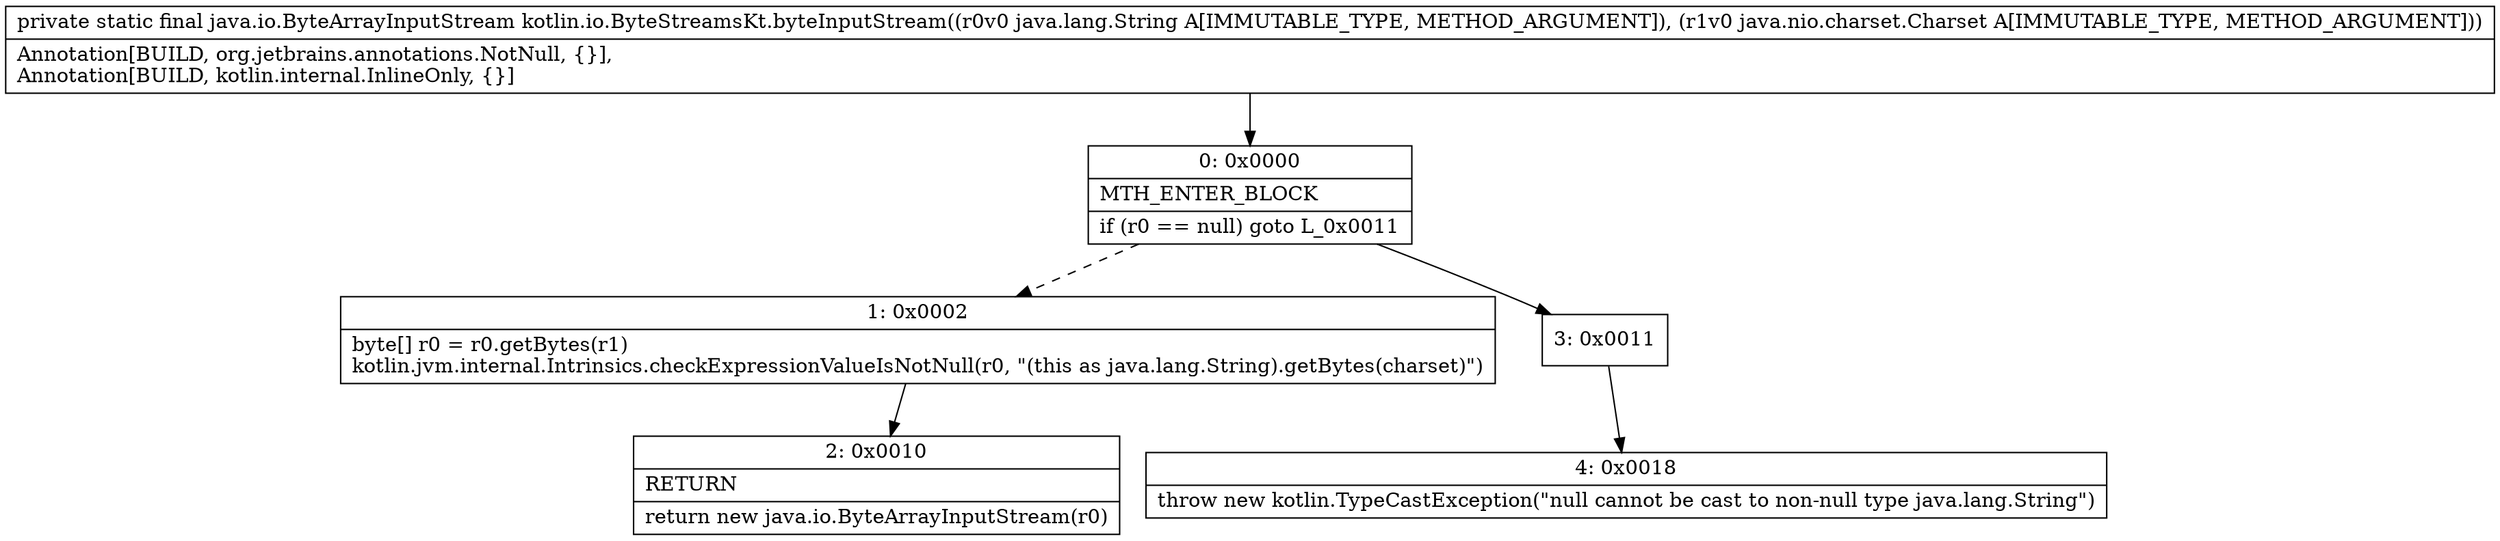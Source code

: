 digraph "CFG forkotlin.io.ByteStreamsKt.byteInputStream(Ljava\/lang\/String;Ljava\/nio\/charset\/Charset;)Ljava\/io\/ByteArrayInputStream;" {
Node_0 [shape=record,label="{0\:\ 0x0000|MTH_ENTER_BLOCK\l|if (r0 == null) goto L_0x0011\l}"];
Node_1 [shape=record,label="{1\:\ 0x0002|byte[] r0 = r0.getBytes(r1)\lkotlin.jvm.internal.Intrinsics.checkExpressionValueIsNotNull(r0, \"(this as java.lang.String).getBytes(charset)\")\l}"];
Node_2 [shape=record,label="{2\:\ 0x0010|RETURN\l|return new java.io.ByteArrayInputStream(r0)\l}"];
Node_3 [shape=record,label="{3\:\ 0x0011}"];
Node_4 [shape=record,label="{4\:\ 0x0018|throw new kotlin.TypeCastException(\"null cannot be cast to non\-null type java.lang.String\")\l}"];
MethodNode[shape=record,label="{private static final java.io.ByteArrayInputStream kotlin.io.ByteStreamsKt.byteInputStream((r0v0 java.lang.String A[IMMUTABLE_TYPE, METHOD_ARGUMENT]), (r1v0 java.nio.charset.Charset A[IMMUTABLE_TYPE, METHOD_ARGUMENT]))  | Annotation[BUILD, org.jetbrains.annotations.NotNull, \{\}], \lAnnotation[BUILD, kotlin.internal.InlineOnly, \{\}]\l}"];
MethodNode -> Node_0;
Node_0 -> Node_1[style=dashed];
Node_0 -> Node_3;
Node_1 -> Node_2;
Node_3 -> Node_4;
}

